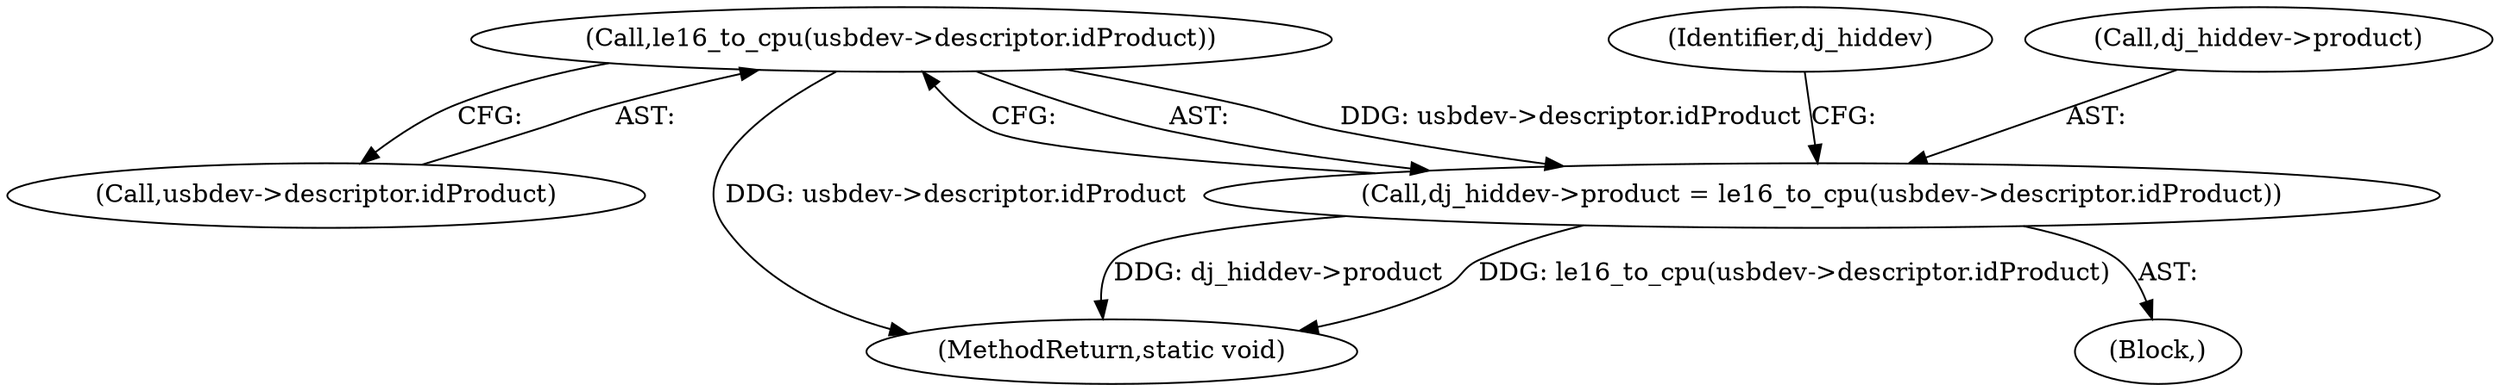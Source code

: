 digraph "0_linux_ad3e14d7c5268c2e24477c6ef54bbdf88add5d36_0@pointer" {
"1000211" [label="(Call,le16_to_cpu(usbdev->descriptor.idProduct))"];
"1000207" [label="(Call,dj_hiddev->product = le16_to_cpu(usbdev->descriptor.idProduct))"];
"1000211" [label="(Call,le16_to_cpu(usbdev->descriptor.idProduct))"];
"1000219" [label="(Identifier,dj_hiddev)"];
"1000212" [label="(Call,usbdev->descriptor.idProduct)"];
"1000208" [label="(Call,dj_hiddev->product)"];
"1000207" [label="(Call,dj_hiddev->product = le16_to_cpu(usbdev->descriptor.idProduct))"];
"1000106" [label="(Block,)"];
"1000349" [label="(MethodReturn,static void)"];
"1000211" -> "1000207"  [label="AST: "];
"1000211" -> "1000212"  [label="CFG: "];
"1000212" -> "1000211"  [label="AST: "];
"1000207" -> "1000211"  [label="CFG: "];
"1000211" -> "1000349"  [label="DDG: usbdev->descriptor.idProduct"];
"1000211" -> "1000207"  [label="DDG: usbdev->descriptor.idProduct"];
"1000207" -> "1000106"  [label="AST: "];
"1000208" -> "1000207"  [label="AST: "];
"1000219" -> "1000207"  [label="CFG: "];
"1000207" -> "1000349"  [label="DDG: dj_hiddev->product"];
"1000207" -> "1000349"  [label="DDG: le16_to_cpu(usbdev->descriptor.idProduct)"];
}
